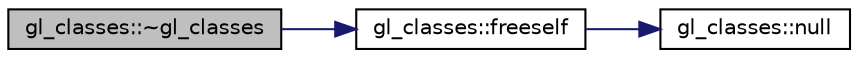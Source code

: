 digraph "gl_classes::~gl_classes"
{
  edge [fontname="Helvetica",fontsize="10",labelfontname="Helvetica",labelfontsize="10"];
  node [fontname="Helvetica",fontsize="10",shape=record];
  rankdir="LR";
  Node3 [label="gl_classes::~gl_classes",height=0.2,width=0.4,color="black", fillcolor="grey75", style="filled", fontcolor="black"];
  Node3 -> Node4 [color="midnightblue",fontsize="10",style="solid",fontname="Helvetica"];
  Node4 [label="gl_classes::freeself",height=0.2,width=0.4,color="black", fillcolor="white", style="filled",URL="$d6/dab/classgl__classes.html#a1bc99a6dac89f1d6f4a739efe75729dd"];
  Node4 -> Node5 [color="midnightblue",fontsize="10",style="solid",fontname="Helvetica"];
  Node5 [label="gl_classes::null",height=0.2,width=0.4,color="black", fillcolor="white", style="filled",URL="$d6/dab/classgl__classes.html#aaaf0d9229c8d3ef44b35bb592dfae392"];
}
